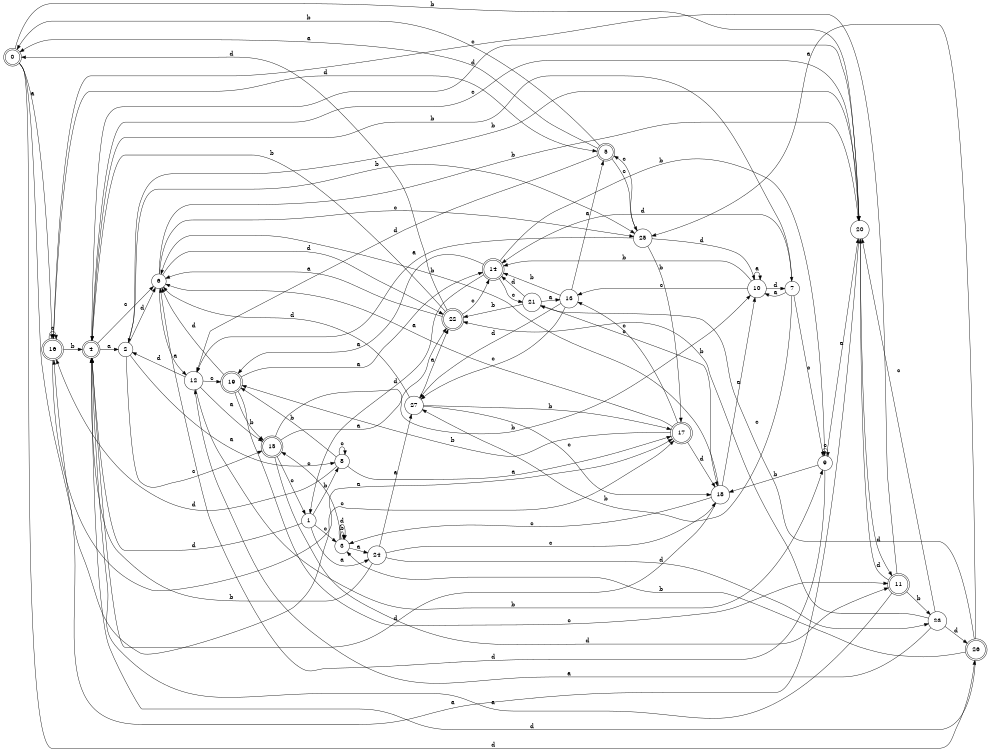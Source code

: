 digraph n23_1 {
__start0 [label="" shape="none"];

rankdir=LR;
size="8,5";

s0 [style="rounded,filled", color="black", fillcolor="white" shape="doublecircle", label="0"];
s1 [style="filled", color="black", fillcolor="white" shape="circle", label="1"];
s2 [style="filled", color="black", fillcolor="white" shape="circle", label="2"];
s3 [style="filled", color="black", fillcolor="white" shape="circle", label="3"];
s4 [style="rounded,filled", color="black", fillcolor="white" shape="doublecircle", label="4"];
s5 [style="rounded,filled", color="black", fillcolor="white" shape="doublecircle", label="5"];
s6 [style="filled", color="black", fillcolor="white" shape="circle", label="6"];
s7 [style="filled", color="black", fillcolor="white" shape="circle", label="7"];
s8 [style="filled", color="black", fillcolor="white" shape="circle", label="8"];
s9 [style="filled", color="black", fillcolor="white" shape="circle", label="9"];
s10 [style="filled", color="black", fillcolor="white" shape="circle", label="10"];
s11 [style="rounded,filled", color="black", fillcolor="white" shape="doublecircle", label="11"];
s12 [style="filled", color="black", fillcolor="white" shape="circle", label="12"];
s13 [style="filled", color="black", fillcolor="white" shape="circle", label="13"];
s14 [style="rounded,filled", color="black", fillcolor="white" shape="doublecircle", label="14"];
s15 [style="rounded,filled", color="black", fillcolor="white" shape="doublecircle", label="15"];
s16 [style="rounded,filled", color="black", fillcolor="white" shape="doublecircle", label="16"];
s17 [style="rounded,filled", color="black", fillcolor="white" shape="doublecircle", label="17"];
s18 [style="filled", color="black", fillcolor="white" shape="circle", label="18"];
s19 [style="rounded,filled", color="black", fillcolor="white" shape="doublecircle", label="19"];
s20 [style="filled", color="black", fillcolor="white" shape="circle", label="20"];
s21 [style="filled", color="black", fillcolor="white" shape="circle", label="21"];
s22 [style="rounded,filled", color="black", fillcolor="white" shape="doublecircle", label="22"];
s23 [style="filled", color="black", fillcolor="white" shape="circle", label="23"];
s24 [style="filled", color="black", fillcolor="white" shape="circle", label="24"];
s25 [style="filled", color="black", fillcolor="white" shape="circle", label="25"];
s26 [style="rounded,filled", color="black", fillcolor="white" shape="doublecircle", label="26"];
s27 [style="filled", color="black", fillcolor="white" shape="circle", label="27"];
s0 -> s16 [label="a"];
s0 -> s20 [label="b"];
s0 -> s17 [label="c"];
s0 -> s26 [label="d"];
s1 -> s24 [label="a"];
s1 -> s8 [label="b"];
s1 -> s3 [label="c"];
s1 -> s4 [label="d"];
s2 -> s8 [label="a"];
s2 -> s25 [label="b"];
s2 -> s15 [label="c"];
s2 -> s6 [label="d"];
s3 -> s24 [label="a"];
s3 -> s3 [label="b"];
s3 -> s15 [label="c"];
s3 -> s3 [label="d"];
s4 -> s2 [label="a"];
s4 -> s7 [label="b"];
s4 -> s6 [label="c"];
s4 -> s20 [label="d"];
s5 -> s0 [label="a"];
s5 -> s0 [label="b"];
s5 -> s25 [label="c"];
s5 -> s12 [label="d"];
s6 -> s12 [label="a"];
s6 -> s20 [label="b"];
s6 -> s25 [label="c"];
s6 -> s22 [label="d"];
s7 -> s10 [label="a"];
s7 -> s27 [label="b"];
s7 -> s9 [label="c"];
s7 -> s14 [label="d"];
s8 -> s17 [label="a"];
s8 -> s19 [label="b"];
s8 -> s8 [label="c"];
s8 -> s16 [label="d"];
s9 -> s20 [label="a"];
s9 -> s18 [label="b"];
s9 -> s9 [label="c"];
s9 -> s6 [label="d"];
s10 -> s10 [label="a"];
s10 -> s14 [label="b"];
s10 -> s13 [label="c"];
s10 -> s7 [label="d"];
s11 -> s4 [label="a"];
s11 -> s23 [label="b"];
s11 -> s16 [label="c"];
s11 -> s20 [label="d"];
s12 -> s15 [label="a"];
s12 -> s9 [label="b"];
s12 -> s19 [label="c"];
s12 -> s2 [label="d"];
s13 -> s5 [label="a"];
s13 -> s14 [label="b"];
s13 -> s27 [label="c"];
s13 -> s27 [label="d"];
s14 -> s19 [label="a"];
s14 -> s9 [label="b"];
s14 -> s21 [label="c"];
s14 -> s1 [label="d"];
s15 -> s22 [label="a"];
s15 -> s10 [label="b"];
s15 -> s1 [label="c"];
s15 -> s11 [label="d"];
s16 -> s17 [label="a"];
s16 -> s4 [label="b"];
s16 -> s16 [label="c"];
s16 -> s5 [label="d"];
s17 -> s6 [label="a"];
s17 -> s19 [label="b"];
s17 -> s13 [label="c"];
s17 -> s18 [label="d"];
s18 -> s10 [label="a"];
s18 -> s6 [label="b"];
s18 -> s3 [label="c"];
s18 -> s4 [label="d"];
s19 -> s14 [label="a"];
s19 -> s15 [label="b"];
s19 -> s11 [label="c"];
s19 -> s6 [label="d"];
s20 -> s16 [label="a"];
s20 -> s2 [label="b"];
s20 -> s4 [label="c"];
s20 -> s11 [label="d"];
s21 -> s13 [label="a"];
s21 -> s22 [label="b"];
s21 -> s18 [label="c"];
s21 -> s14 [label="d"];
s22 -> s6 [label="a"];
s22 -> s4 [label="b"];
s22 -> s14 [label="c"];
s22 -> s0 [label="d"];
s23 -> s12 [label="a"];
s23 -> s22 [label="b"];
s23 -> s20 [label="c"];
s23 -> s26 [label="d"];
s24 -> s27 [label="a"];
s24 -> s4 [label="b"];
s24 -> s18 [label="c"];
s24 -> s23 [label="d"];
s25 -> s12 [label="a"];
s25 -> s17 [label="b"];
s25 -> s5 [label="c"];
s25 -> s10 [label="d"];
s26 -> s25 [label="a"];
s26 -> s3 [label="b"];
s26 -> s21 [label="c"];
s26 -> s4 [label="d"];
s27 -> s22 [label="a"];
s27 -> s17 [label="b"];
s27 -> s18 [label="c"];
s27 -> s6 [label="d"];

}